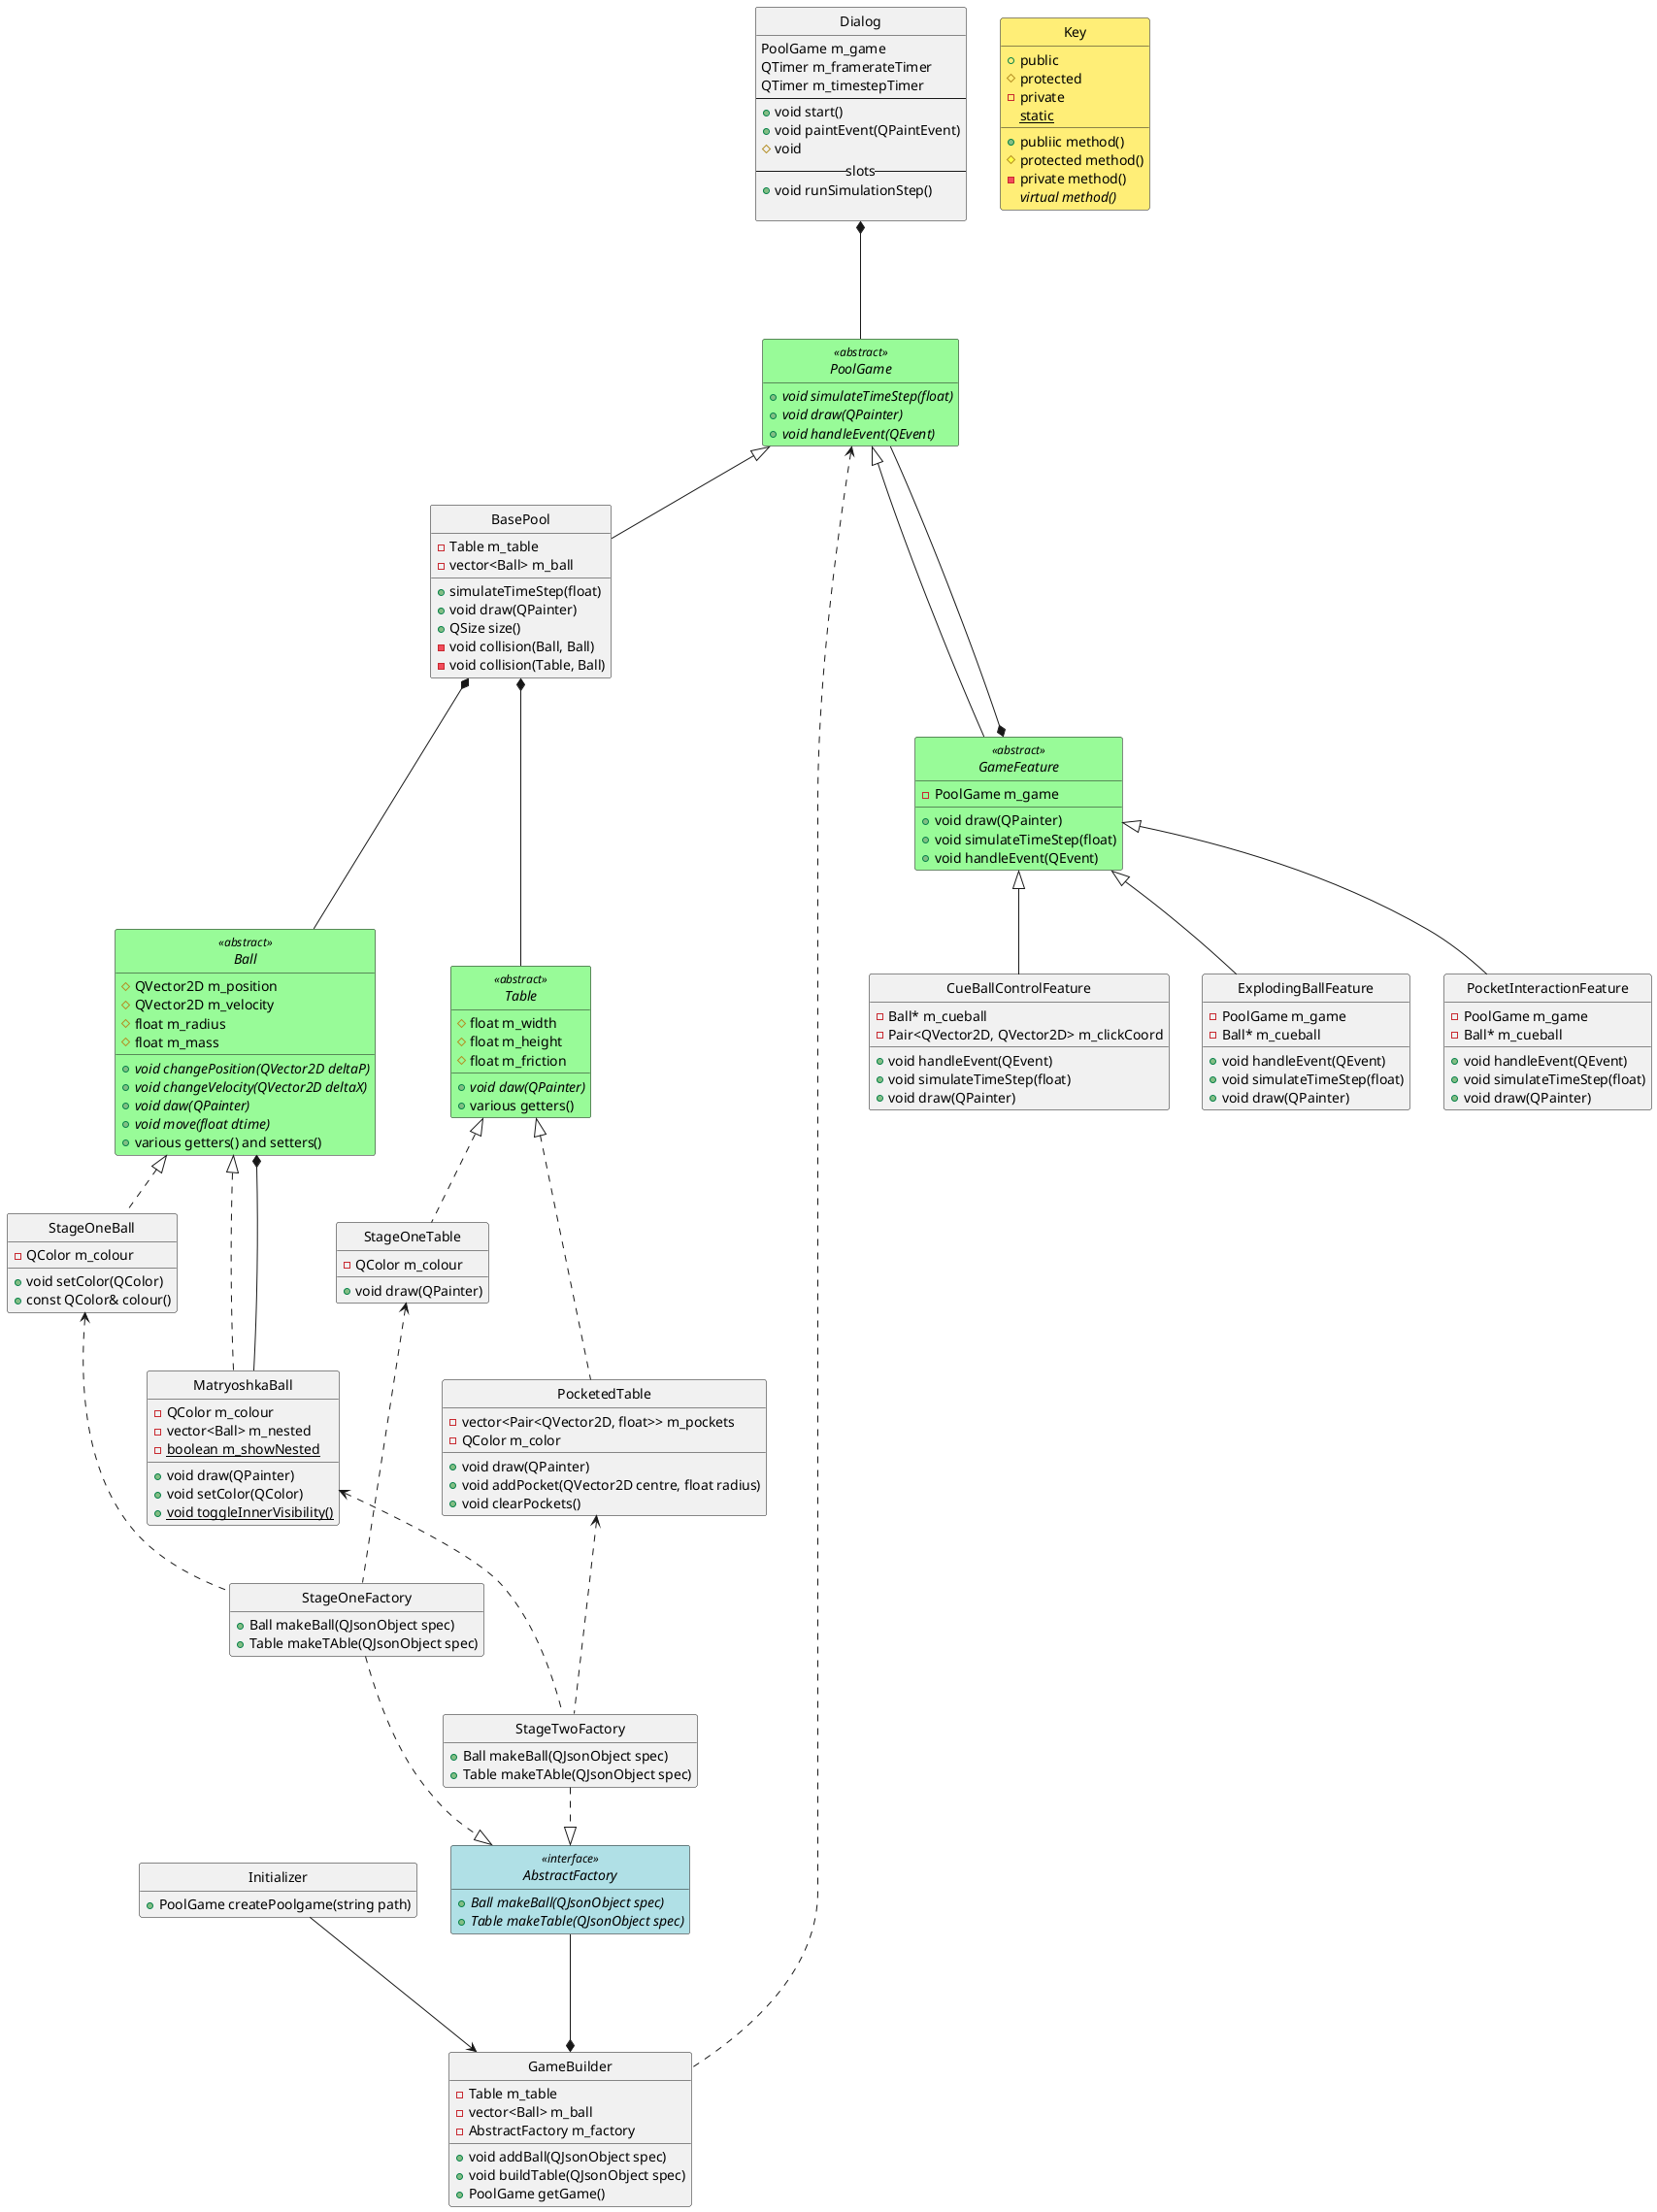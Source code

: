 @startuml

class Initializer {
    +PoolGame createPoolgame(string path)
}

class GameBuilder {
    -Table m_table
    -vector<Ball> m_ball
    -AbstractFactory m_factory
    
    +void addBall(QJsonObject spec)
    +void buildTable(QJsonObject spec)
    +PoolGame getGame()
}

interface AbstractFactory <<interface>> {
    +{abstract} Ball makeBall(QJsonObject spec)
    +{abstract} Table makeTable(QJsonObject spec)
}

class StageOneFactory {
    +Ball makeBall(QJsonObject spec)
    +Table makeTAble(QJsonObject spec)
}

class StageTwoFactory {
    +Ball makeBall(QJsonObject spec)
    +Table makeTAble(QJsonObject spec)
}

class Dialog {
    PoolGame m_game
    QTimer m_framerateTimer
    QTimer m_timestepTimer
    --
    +void start()
    +void paintEvent(QPaintEvent)
    #void
    --slots--
    +void runSimulationStep()
    
}

abstract PoolGame <<abstract>> {
    +{abstract} void simulateTimeStep(float)
    +{abstract} void draw(QPainter)
    +{abstract} void handleEvent(QEvent)
}

class BasePool {
    -Table m_table
    -vector<Ball> m_ball

    +simulateTimeStep(float)
    +void draw(QPainter)
    +QSize size()
    -void collision(Ball, Ball)
    -void collision(Table, Ball)
}

abstract GameFeature <<abstract>> {
    -PoolGame m_game
    +void draw(QPainter)
    +void simulateTimeStep(float)
    +void handleEvent(QEvent)
}

class CueBallControlFeature {
    -Ball* m_cueball
    -Pair<QVector2D, QVector2D> m_clickCoord
    +void handleEvent(QEvent)
    +void simulateTimeStep(float)
    +void draw(QPainter)
}

class ExplodingBallFeature {
    -PoolGame m_game
    -Ball* m_cueball
    +void handleEvent(QEvent)
    +void simulateTimeStep(float)
    +void draw(QPainter)
}

class PocketInteractionFeature {
    -PoolGame m_game
    -Ball* m_cueball
    +void handleEvent(QEvent)
    +void simulateTimeStep(float)
    +void draw(QPainter)
}

abstract class Ball <<abstract>> {
    #QVector2D m_position
    #QVector2D m_velocity
    #float m_radius
    #float m_mass
    
    +{abstract} void changePosition(QVector2D deltaP)
    +{abstract} void changeVelocity(QVector2D deltaX)
    +{abstract} void daw(QPainter)
    +{abstract} void move(float dtime)
    +various getters() and setters()
}

abstract class Table <<abstract>> {
    #float m_width
    #float m_height
    #float m_friction
    
    +{abstract} void daw(QPainter)
    +various getters()
}

class StageOneBall {
    -QColor m_colour
    
    +void setColor(QColor)
    +const QColor& colour()
}

class MatryoshkaBall {
    -QColor m_colour
    -vector<Ball> m_nested
    -{static} boolean m_showNested
    
    +void draw(QPainter)
    +void setColor(QColor)
    +{static} void toggleInnerVisibility()
}

class StageOneTable {
    -QColor m_colour
    +void draw(QPainter)
}

class PocketedTable {
    -vector<Pair<QVector2D, float>> m_pockets
    -QColor m_color
    
    +void draw(QPainter)
    +void addPocket(QVector2D centre, float radius)
    +void clearPockets()
}

Initializer     --->    GameBuilder

Dialog          *---    PoolGame
BasePool        *---    Table
BasePool        *---    Ball

PoolGame        <|--    BasePool

PoolGame        <|--    GameFeature
GameFeature     *---    PoolGame

GameFeature     <|--    CueBallControlFeature
GameFeature     <|--    PocketInteractionFeature
GameFeature     <|--    ExplodingBallFeature

Table           <|..    StageOneTable
Table           <|..    PocketedTable
Ball            <|..    StageOneBall
Ball            <|..    MatryoshkaBall
MatryoshkaBall  ---*    Ball

AbstractFactory ---*    GameBuilder
PoolGame        <...    GameBuilder

StageOneFactory ..|>    AbstractFactory
StageTwoFactory ..|>    AbstractFactory

StageOneBall    <...    StageOneFactory
StageOneTable   <...    StageOneFactory

PocketedTable   <...    StageTwoFactory
MatryoshkaBall  <...    StageTwoFactory


class Key #ffee77 {
	+public
	#protected
	-private
	+publiic method()
	#protected method()
	-private method()
	{abstract} virtual method()
	{static} static
}

skinparam Class {
	BackgroundColor<<abstract>> PaleGreen
	BackgroundColor<<interface>> PowderBlue
}

hide circle
hide empty members

@enduml

